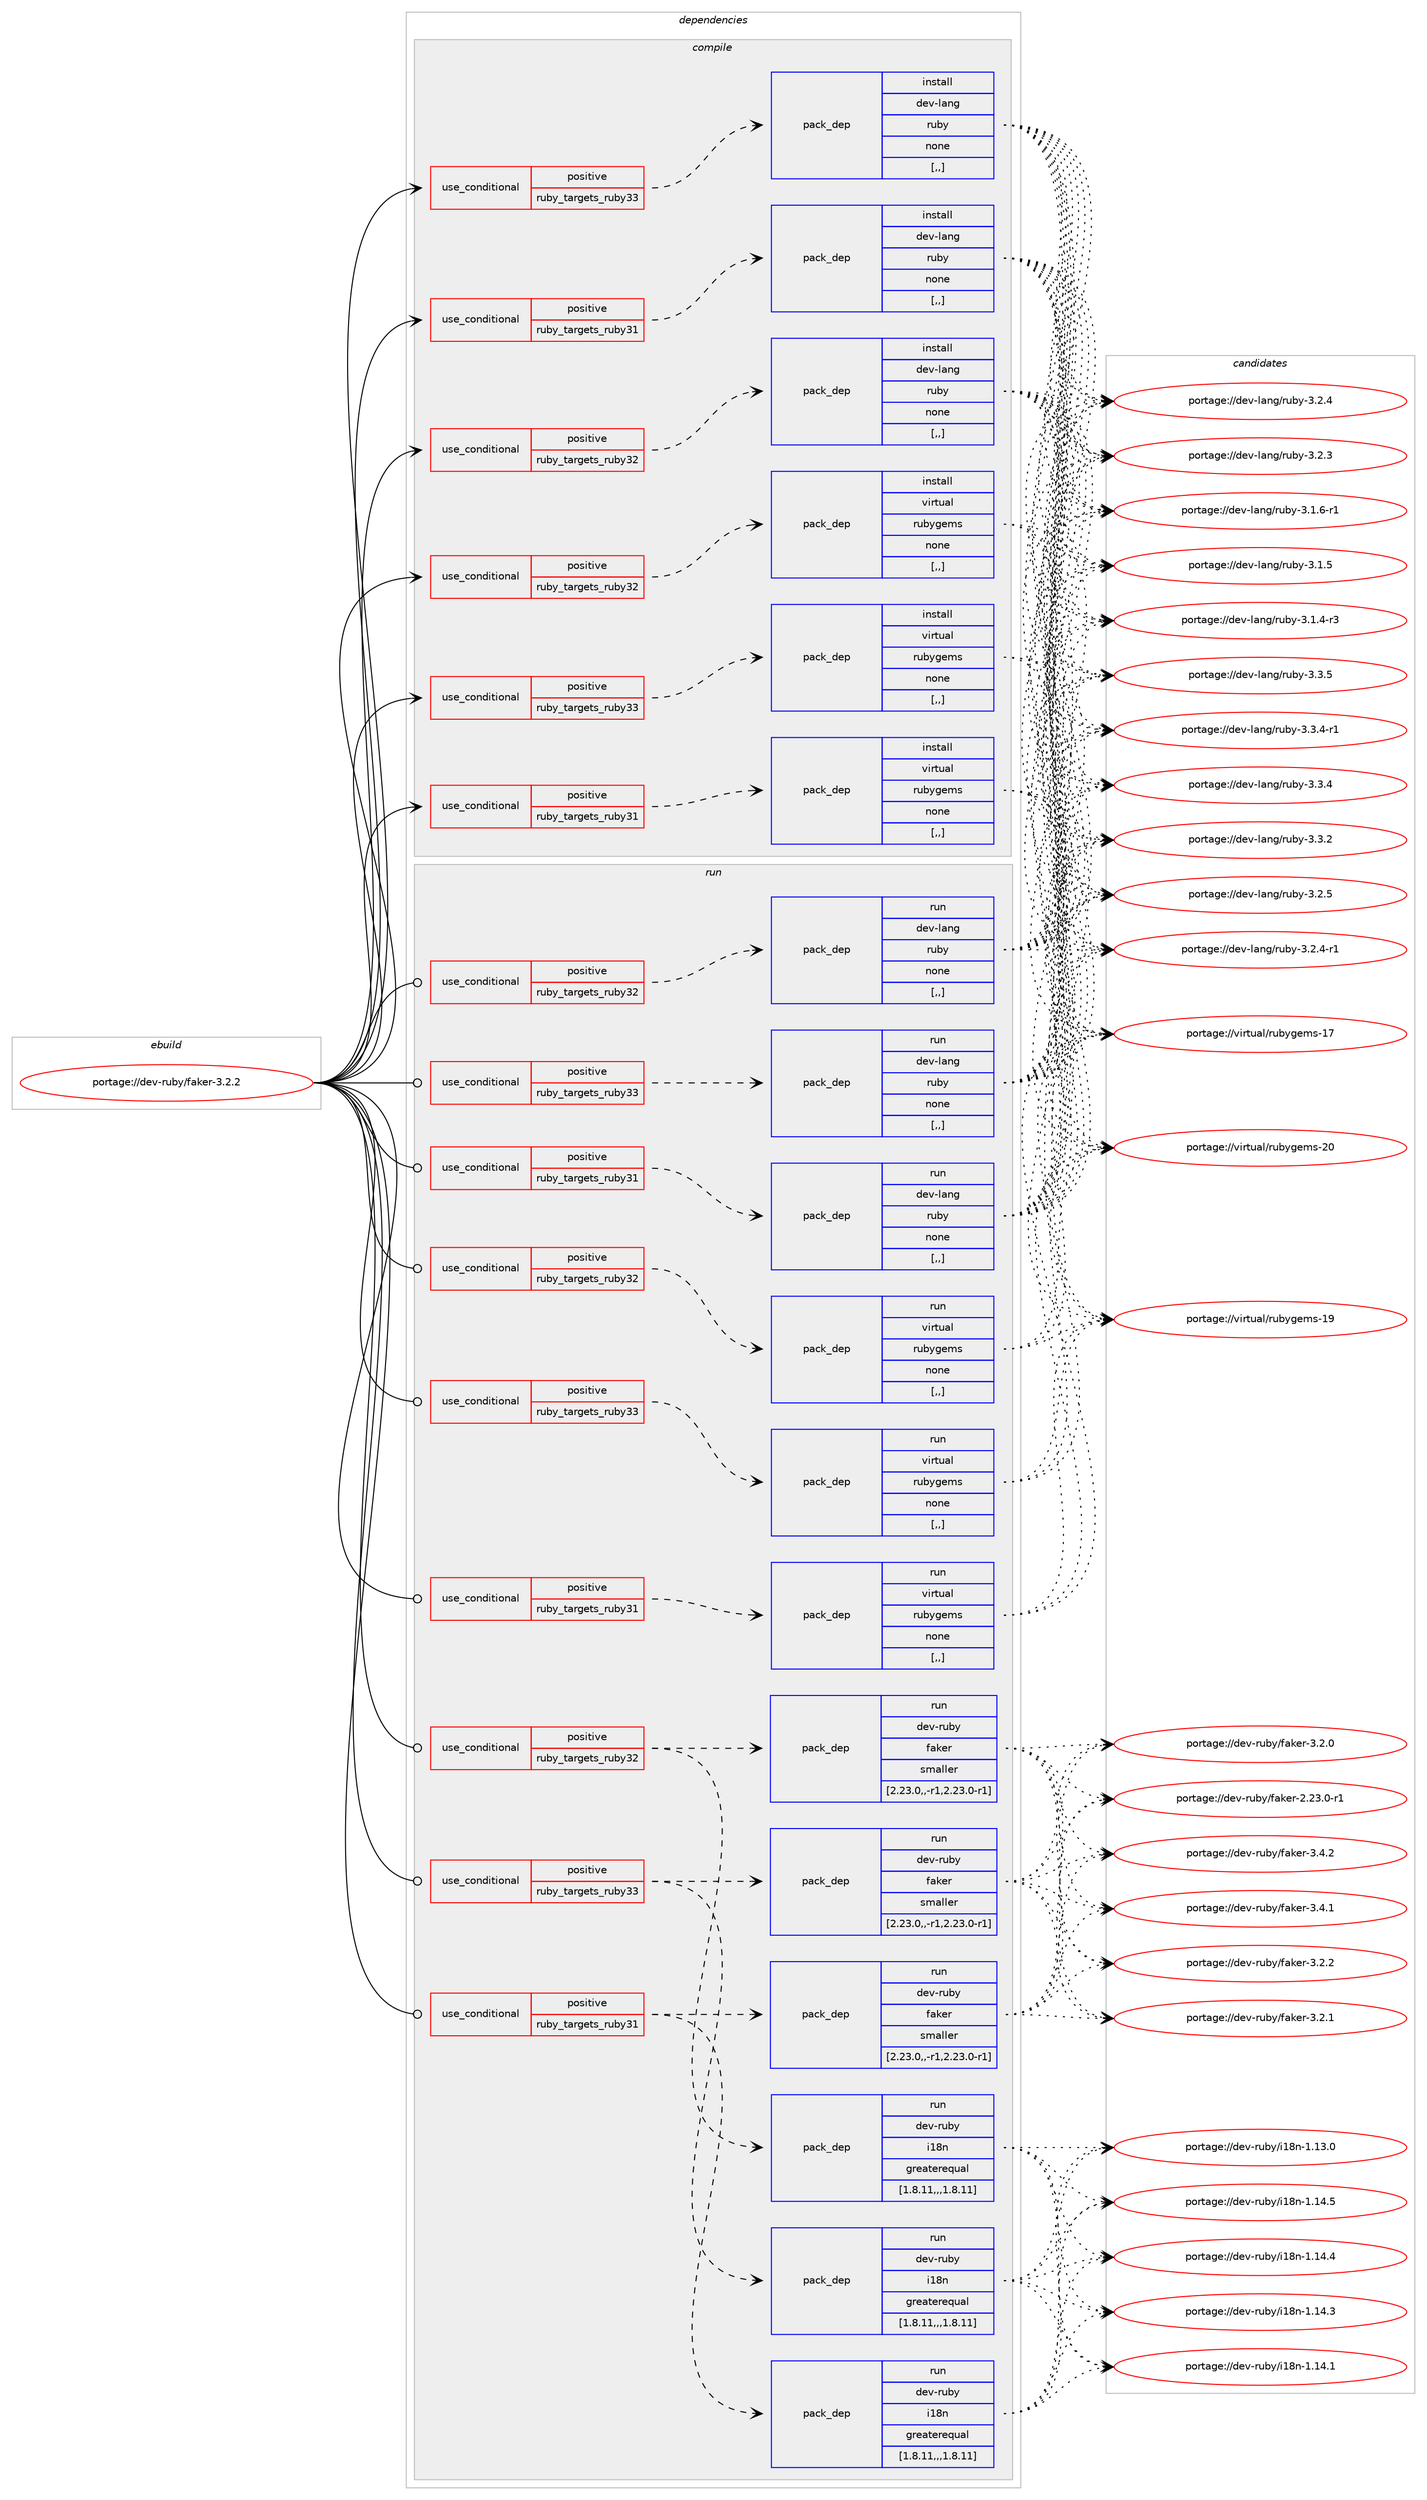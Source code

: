 digraph prolog {

# *************
# Graph options
# *************

newrank=true;
concentrate=true;
compound=true;
graph [rankdir=LR,fontname=Helvetica,fontsize=10,ranksep=1.5];#, ranksep=2.5, nodesep=0.2];
edge  [arrowhead=vee];
node  [fontname=Helvetica,fontsize=10];

# **********
# The ebuild
# **********

subgraph cluster_leftcol {
color=gray;
label=<<i>ebuild</i>>;
id [label="portage://dev-ruby/faker-3.2.2", color=red, width=4, href="../dev-ruby/faker-3.2.2.svg"];
}

# ****************
# The dependencies
# ****************

subgraph cluster_midcol {
color=gray;
label=<<i>dependencies</i>>;
subgraph cluster_compile {
fillcolor="#eeeeee";
style=filled;
label=<<i>compile</i>>;
subgraph cond178304 {
dependency678913 [label=<<TABLE BORDER="0" CELLBORDER="1" CELLSPACING="0" CELLPADDING="4"><TR><TD ROWSPAN="3" CELLPADDING="10">use_conditional</TD></TR><TR><TD>positive</TD></TR><TR><TD>ruby_targets_ruby31</TD></TR></TABLE>>, shape=none, color=red];
subgraph pack495701 {
dependency678914 [label=<<TABLE BORDER="0" CELLBORDER="1" CELLSPACING="0" CELLPADDING="4" WIDTH="220"><TR><TD ROWSPAN="6" CELLPADDING="30">pack_dep</TD></TR><TR><TD WIDTH="110">install</TD></TR><TR><TD>dev-lang</TD></TR><TR><TD>ruby</TD></TR><TR><TD>none</TD></TR><TR><TD>[,,]</TD></TR></TABLE>>, shape=none, color=blue];
}
dependency678913:e -> dependency678914:w [weight=20,style="dashed",arrowhead="vee"];
}
id:e -> dependency678913:w [weight=20,style="solid",arrowhead="vee"];
subgraph cond178305 {
dependency678915 [label=<<TABLE BORDER="0" CELLBORDER="1" CELLSPACING="0" CELLPADDING="4"><TR><TD ROWSPAN="3" CELLPADDING="10">use_conditional</TD></TR><TR><TD>positive</TD></TR><TR><TD>ruby_targets_ruby31</TD></TR></TABLE>>, shape=none, color=red];
subgraph pack495702 {
dependency678916 [label=<<TABLE BORDER="0" CELLBORDER="1" CELLSPACING="0" CELLPADDING="4" WIDTH="220"><TR><TD ROWSPAN="6" CELLPADDING="30">pack_dep</TD></TR><TR><TD WIDTH="110">install</TD></TR><TR><TD>virtual</TD></TR><TR><TD>rubygems</TD></TR><TR><TD>none</TD></TR><TR><TD>[,,]</TD></TR></TABLE>>, shape=none, color=blue];
}
dependency678915:e -> dependency678916:w [weight=20,style="dashed",arrowhead="vee"];
}
id:e -> dependency678915:w [weight=20,style="solid",arrowhead="vee"];
subgraph cond178306 {
dependency678917 [label=<<TABLE BORDER="0" CELLBORDER="1" CELLSPACING="0" CELLPADDING="4"><TR><TD ROWSPAN="3" CELLPADDING="10">use_conditional</TD></TR><TR><TD>positive</TD></TR><TR><TD>ruby_targets_ruby32</TD></TR></TABLE>>, shape=none, color=red];
subgraph pack495703 {
dependency678918 [label=<<TABLE BORDER="0" CELLBORDER="1" CELLSPACING="0" CELLPADDING="4" WIDTH="220"><TR><TD ROWSPAN="6" CELLPADDING="30">pack_dep</TD></TR><TR><TD WIDTH="110">install</TD></TR><TR><TD>dev-lang</TD></TR><TR><TD>ruby</TD></TR><TR><TD>none</TD></TR><TR><TD>[,,]</TD></TR></TABLE>>, shape=none, color=blue];
}
dependency678917:e -> dependency678918:w [weight=20,style="dashed",arrowhead="vee"];
}
id:e -> dependency678917:w [weight=20,style="solid",arrowhead="vee"];
subgraph cond178307 {
dependency678919 [label=<<TABLE BORDER="0" CELLBORDER="1" CELLSPACING="0" CELLPADDING="4"><TR><TD ROWSPAN="3" CELLPADDING="10">use_conditional</TD></TR><TR><TD>positive</TD></TR><TR><TD>ruby_targets_ruby32</TD></TR></TABLE>>, shape=none, color=red];
subgraph pack495704 {
dependency678920 [label=<<TABLE BORDER="0" CELLBORDER="1" CELLSPACING="0" CELLPADDING="4" WIDTH="220"><TR><TD ROWSPAN="6" CELLPADDING="30">pack_dep</TD></TR><TR><TD WIDTH="110">install</TD></TR><TR><TD>virtual</TD></TR><TR><TD>rubygems</TD></TR><TR><TD>none</TD></TR><TR><TD>[,,]</TD></TR></TABLE>>, shape=none, color=blue];
}
dependency678919:e -> dependency678920:w [weight=20,style="dashed",arrowhead="vee"];
}
id:e -> dependency678919:w [weight=20,style="solid",arrowhead="vee"];
subgraph cond178308 {
dependency678921 [label=<<TABLE BORDER="0" CELLBORDER="1" CELLSPACING="0" CELLPADDING="4"><TR><TD ROWSPAN="3" CELLPADDING="10">use_conditional</TD></TR><TR><TD>positive</TD></TR><TR><TD>ruby_targets_ruby33</TD></TR></TABLE>>, shape=none, color=red];
subgraph pack495705 {
dependency678922 [label=<<TABLE BORDER="0" CELLBORDER="1" CELLSPACING="0" CELLPADDING="4" WIDTH="220"><TR><TD ROWSPAN="6" CELLPADDING="30">pack_dep</TD></TR><TR><TD WIDTH="110">install</TD></TR><TR><TD>dev-lang</TD></TR><TR><TD>ruby</TD></TR><TR><TD>none</TD></TR><TR><TD>[,,]</TD></TR></TABLE>>, shape=none, color=blue];
}
dependency678921:e -> dependency678922:w [weight=20,style="dashed",arrowhead="vee"];
}
id:e -> dependency678921:w [weight=20,style="solid",arrowhead="vee"];
subgraph cond178309 {
dependency678923 [label=<<TABLE BORDER="0" CELLBORDER="1" CELLSPACING="0" CELLPADDING="4"><TR><TD ROWSPAN="3" CELLPADDING="10">use_conditional</TD></TR><TR><TD>positive</TD></TR><TR><TD>ruby_targets_ruby33</TD></TR></TABLE>>, shape=none, color=red];
subgraph pack495706 {
dependency678924 [label=<<TABLE BORDER="0" CELLBORDER="1" CELLSPACING="0" CELLPADDING="4" WIDTH="220"><TR><TD ROWSPAN="6" CELLPADDING="30">pack_dep</TD></TR><TR><TD WIDTH="110">install</TD></TR><TR><TD>virtual</TD></TR><TR><TD>rubygems</TD></TR><TR><TD>none</TD></TR><TR><TD>[,,]</TD></TR></TABLE>>, shape=none, color=blue];
}
dependency678923:e -> dependency678924:w [weight=20,style="dashed",arrowhead="vee"];
}
id:e -> dependency678923:w [weight=20,style="solid",arrowhead="vee"];
}
subgraph cluster_compileandrun {
fillcolor="#eeeeee";
style=filled;
label=<<i>compile and run</i>>;
}
subgraph cluster_run {
fillcolor="#eeeeee";
style=filled;
label=<<i>run</i>>;
subgraph cond178310 {
dependency678925 [label=<<TABLE BORDER="0" CELLBORDER="1" CELLSPACING="0" CELLPADDING="4"><TR><TD ROWSPAN="3" CELLPADDING="10">use_conditional</TD></TR><TR><TD>positive</TD></TR><TR><TD>ruby_targets_ruby31</TD></TR></TABLE>>, shape=none, color=red];
subgraph pack495707 {
dependency678926 [label=<<TABLE BORDER="0" CELLBORDER="1" CELLSPACING="0" CELLPADDING="4" WIDTH="220"><TR><TD ROWSPAN="6" CELLPADDING="30">pack_dep</TD></TR><TR><TD WIDTH="110">run</TD></TR><TR><TD>dev-lang</TD></TR><TR><TD>ruby</TD></TR><TR><TD>none</TD></TR><TR><TD>[,,]</TD></TR></TABLE>>, shape=none, color=blue];
}
dependency678925:e -> dependency678926:w [weight=20,style="dashed",arrowhead="vee"];
}
id:e -> dependency678925:w [weight=20,style="solid",arrowhead="odot"];
subgraph cond178311 {
dependency678927 [label=<<TABLE BORDER="0" CELLBORDER="1" CELLSPACING="0" CELLPADDING="4"><TR><TD ROWSPAN="3" CELLPADDING="10">use_conditional</TD></TR><TR><TD>positive</TD></TR><TR><TD>ruby_targets_ruby31</TD></TR></TABLE>>, shape=none, color=red];
subgraph pack495708 {
dependency678928 [label=<<TABLE BORDER="0" CELLBORDER="1" CELLSPACING="0" CELLPADDING="4" WIDTH="220"><TR><TD ROWSPAN="6" CELLPADDING="30">pack_dep</TD></TR><TR><TD WIDTH="110">run</TD></TR><TR><TD>dev-ruby</TD></TR><TR><TD>i18n</TD></TR><TR><TD>greaterequal</TD></TR><TR><TD>[1.8.11,,,1.8.11]</TD></TR></TABLE>>, shape=none, color=blue];
}
dependency678927:e -> dependency678928:w [weight=20,style="dashed",arrowhead="vee"];
subgraph pack495709 {
dependency678929 [label=<<TABLE BORDER="0" CELLBORDER="1" CELLSPACING="0" CELLPADDING="4" WIDTH="220"><TR><TD ROWSPAN="6" CELLPADDING="30">pack_dep</TD></TR><TR><TD WIDTH="110">run</TD></TR><TR><TD>dev-ruby</TD></TR><TR><TD>faker</TD></TR><TR><TD>smaller</TD></TR><TR><TD>[2.23.0,,-r1,2.23.0-r1]</TD></TR></TABLE>>, shape=none, color=blue];
}
dependency678927:e -> dependency678929:w [weight=20,style="dashed",arrowhead="vee"];
}
id:e -> dependency678927:w [weight=20,style="solid",arrowhead="odot"];
subgraph cond178312 {
dependency678930 [label=<<TABLE BORDER="0" CELLBORDER="1" CELLSPACING="0" CELLPADDING="4"><TR><TD ROWSPAN="3" CELLPADDING="10">use_conditional</TD></TR><TR><TD>positive</TD></TR><TR><TD>ruby_targets_ruby31</TD></TR></TABLE>>, shape=none, color=red];
subgraph pack495710 {
dependency678931 [label=<<TABLE BORDER="0" CELLBORDER="1" CELLSPACING="0" CELLPADDING="4" WIDTH="220"><TR><TD ROWSPAN="6" CELLPADDING="30">pack_dep</TD></TR><TR><TD WIDTH="110">run</TD></TR><TR><TD>virtual</TD></TR><TR><TD>rubygems</TD></TR><TR><TD>none</TD></TR><TR><TD>[,,]</TD></TR></TABLE>>, shape=none, color=blue];
}
dependency678930:e -> dependency678931:w [weight=20,style="dashed",arrowhead="vee"];
}
id:e -> dependency678930:w [weight=20,style="solid",arrowhead="odot"];
subgraph cond178313 {
dependency678932 [label=<<TABLE BORDER="0" CELLBORDER="1" CELLSPACING="0" CELLPADDING="4"><TR><TD ROWSPAN="3" CELLPADDING="10">use_conditional</TD></TR><TR><TD>positive</TD></TR><TR><TD>ruby_targets_ruby32</TD></TR></TABLE>>, shape=none, color=red];
subgraph pack495711 {
dependency678933 [label=<<TABLE BORDER="0" CELLBORDER="1" CELLSPACING="0" CELLPADDING="4" WIDTH="220"><TR><TD ROWSPAN="6" CELLPADDING="30">pack_dep</TD></TR><TR><TD WIDTH="110">run</TD></TR><TR><TD>dev-lang</TD></TR><TR><TD>ruby</TD></TR><TR><TD>none</TD></TR><TR><TD>[,,]</TD></TR></TABLE>>, shape=none, color=blue];
}
dependency678932:e -> dependency678933:w [weight=20,style="dashed",arrowhead="vee"];
}
id:e -> dependency678932:w [weight=20,style="solid",arrowhead="odot"];
subgraph cond178314 {
dependency678934 [label=<<TABLE BORDER="0" CELLBORDER="1" CELLSPACING="0" CELLPADDING="4"><TR><TD ROWSPAN="3" CELLPADDING="10">use_conditional</TD></TR><TR><TD>positive</TD></TR><TR><TD>ruby_targets_ruby32</TD></TR></TABLE>>, shape=none, color=red];
subgraph pack495712 {
dependency678935 [label=<<TABLE BORDER="0" CELLBORDER="1" CELLSPACING="0" CELLPADDING="4" WIDTH="220"><TR><TD ROWSPAN="6" CELLPADDING="30">pack_dep</TD></TR><TR><TD WIDTH="110">run</TD></TR><TR><TD>dev-ruby</TD></TR><TR><TD>i18n</TD></TR><TR><TD>greaterequal</TD></TR><TR><TD>[1.8.11,,,1.8.11]</TD></TR></TABLE>>, shape=none, color=blue];
}
dependency678934:e -> dependency678935:w [weight=20,style="dashed",arrowhead="vee"];
subgraph pack495713 {
dependency678936 [label=<<TABLE BORDER="0" CELLBORDER="1" CELLSPACING="0" CELLPADDING="4" WIDTH="220"><TR><TD ROWSPAN="6" CELLPADDING="30">pack_dep</TD></TR><TR><TD WIDTH="110">run</TD></TR><TR><TD>dev-ruby</TD></TR><TR><TD>faker</TD></TR><TR><TD>smaller</TD></TR><TR><TD>[2.23.0,,-r1,2.23.0-r1]</TD></TR></TABLE>>, shape=none, color=blue];
}
dependency678934:e -> dependency678936:w [weight=20,style="dashed",arrowhead="vee"];
}
id:e -> dependency678934:w [weight=20,style="solid",arrowhead="odot"];
subgraph cond178315 {
dependency678937 [label=<<TABLE BORDER="0" CELLBORDER="1" CELLSPACING="0" CELLPADDING="4"><TR><TD ROWSPAN="3" CELLPADDING="10">use_conditional</TD></TR><TR><TD>positive</TD></TR><TR><TD>ruby_targets_ruby32</TD></TR></TABLE>>, shape=none, color=red];
subgraph pack495714 {
dependency678938 [label=<<TABLE BORDER="0" CELLBORDER="1" CELLSPACING="0" CELLPADDING="4" WIDTH="220"><TR><TD ROWSPAN="6" CELLPADDING="30">pack_dep</TD></TR><TR><TD WIDTH="110">run</TD></TR><TR><TD>virtual</TD></TR><TR><TD>rubygems</TD></TR><TR><TD>none</TD></TR><TR><TD>[,,]</TD></TR></TABLE>>, shape=none, color=blue];
}
dependency678937:e -> dependency678938:w [weight=20,style="dashed",arrowhead="vee"];
}
id:e -> dependency678937:w [weight=20,style="solid",arrowhead="odot"];
subgraph cond178316 {
dependency678939 [label=<<TABLE BORDER="0" CELLBORDER="1" CELLSPACING="0" CELLPADDING="4"><TR><TD ROWSPAN="3" CELLPADDING="10">use_conditional</TD></TR><TR><TD>positive</TD></TR><TR><TD>ruby_targets_ruby33</TD></TR></TABLE>>, shape=none, color=red];
subgraph pack495715 {
dependency678940 [label=<<TABLE BORDER="0" CELLBORDER="1" CELLSPACING="0" CELLPADDING="4" WIDTH="220"><TR><TD ROWSPAN="6" CELLPADDING="30">pack_dep</TD></TR><TR><TD WIDTH="110">run</TD></TR><TR><TD>dev-lang</TD></TR><TR><TD>ruby</TD></TR><TR><TD>none</TD></TR><TR><TD>[,,]</TD></TR></TABLE>>, shape=none, color=blue];
}
dependency678939:e -> dependency678940:w [weight=20,style="dashed",arrowhead="vee"];
}
id:e -> dependency678939:w [weight=20,style="solid",arrowhead="odot"];
subgraph cond178317 {
dependency678941 [label=<<TABLE BORDER="0" CELLBORDER="1" CELLSPACING="0" CELLPADDING="4"><TR><TD ROWSPAN="3" CELLPADDING="10">use_conditional</TD></TR><TR><TD>positive</TD></TR><TR><TD>ruby_targets_ruby33</TD></TR></TABLE>>, shape=none, color=red];
subgraph pack495716 {
dependency678942 [label=<<TABLE BORDER="0" CELLBORDER="1" CELLSPACING="0" CELLPADDING="4" WIDTH="220"><TR><TD ROWSPAN="6" CELLPADDING="30">pack_dep</TD></TR><TR><TD WIDTH="110">run</TD></TR><TR><TD>dev-ruby</TD></TR><TR><TD>i18n</TD></TR><TR><TD>greaterequal</TD></TR><TR><TD>[1.8.11,,,1.8.11]</TD></TR></TABLE>>, shape=none, color=blue];
}
dependency678941:e -> dependency678942:w [weight=20,style="dashed",arrowhead="vee"];
subgraph pack495717 {
dependency678943 [label=<<TABLE BORDER="0" CELLBORDER="1" CELLSPACING="0" CELLPADDING="4" WIDTH="220"><TR><TD ROWSPAN="6" CELLPADDING="30">pack_dep</TD></TR><TR><TD WIDTH="110">run</TD></TR><TR><TD>dev-ruby</TD></TR><TR><TD>faker</TD></TR><TR><TD>smaller</TD></TR><TR><TD>[2.23.0,,-r1,2.23.0-r1]</TD></TR></TABLE>>, shape=none, color=blue];
}
dependency678941:e -> dependency678943:w [weight=20,style="dashed",arrowhead="vee"];
}
id:e -> dependency678941:w [weight=20,style="solid",arrowhead="odot"];
subgraph cond178318 {
dependency678944 [label=<<TABLE BORDER="0" CELLBORDER="1" CELLSPACING="0" CELLPADDING="4"><TR><TD ROWSPAN="3" CELLPADDING="10">use_conditional</TD></TR><TR><TD>positive</TD></TR><TR><TD>ruby_targets_ruby33</TD></TR></TABLE>>, shape=none, color=red];
subgraph pack495718 {
dependency678945 [label=<<TABLE BORDER="0" CELLBORDER="1" CELLSPACING="0" CELLPADDING="4" WIDTH="220"><TR><TD ROWSPAN="6" CELLPADDING="30">pack_dep</TD></TR><TR><TD WIDTH="110">run</TD></TR><TR><TD>virtual</TD></TR><TR><TD>rubygems</TD></TR><TR><TD>none</TD></TR><TR><TD>[,,]</TD></TR></TABLE>>, shape=none, color=blue];
}
dependency678944:e -> dependency678945:w [weight=20,style="dashed",arrowhead="vee"];
}
id:e -> dependency678944:w [weight=20,style="solid",arrowhead="odot"];
}
}

# **************
# The candidates
# **************

subgraph cluster_choices {
rank=same;
color=gray;
label=<<i>candidates</i>>;

subgraph choice495701 {
color=black;
nodesep=1;
choice10010111845108971101034711411798121455146514653 [label="portage://dev-lang/ruby-3.3.5", color=red, width=4,href="../dev-lang/ruby-3.3.5.svg"];
choice100101118451089711010347114117981214551465146524511449 [label="portage://dev-lang/ruby-3.3.4-r1", color=red, width=4,href="../dev-lang/ruby-3.3.4-r1.svg"];
choice10010111845108971101034711411798121455146514652 [label="portage://dev-lang/ruby-3.3.4", color=red, width=4,href="../dev-lang/ruby-3.3.4.svg"];
choice10010111845108971101034711411798121455146514650 [label="portage://dev-lang/ruby-3.3.2", color=red, width=4,href="../dev-lang/ruby-3.3.2.svg"];
choice10010111845108971101034711411798121455146504653 [label="portage://dev-lang/ruby-3.2.5", color=red, width=4,href="../dev-lang/ruby-3.2.5.svg"];
choice100101118451089711010347114117981214551465046524511449 [label="portage://dev-lang/ruby-3.2.4-r1", color=red, width=4,href="../dev-lang/ruby-3.2.4-r1.svg"];
choice10010111845108971101034711411798121455146504652 [label="portage://dev-lang/ruby-3.2.4", color=red, width=4,href="../dev-lang/ruby-3.2.4.svg"];
choice10010111845108971101034711411798121455146504651 [label="portage://dev-lang/ruby-3.2.3", color=red, width=4,href="../dev-lang/ruby-3.2.3.svg"];
choice100101118451089711010347114117981214551464946544511449 [label="portage://dev-lang/ruby-3.1.6-r1", color=red, width=4,href="../dev-lang/ruby-3.1.6-r1.svg"];
choice10010111845108971101034711411798121455146494653 [label="portage://dev-lang/ruby-3.1.5", color=red, width=4,href="../dev-lang/ruby-3.1.5.svg"];
choice100101118451089711010347114117981214551464946524511451 [label="portage://dev-lang/ruby-3.1.4-r3", color=red, width=4,href="../dev-lang/ruby-3.1.4-r3.svg"];
dependency678914:e -> choice10010111845108971101034711411798121455146514653:w [style=dotted,weight="100"];
dependency678914:e -> choice100101118451089711010347114117981214551465146524511449:w [style=dotted,weight="100"];
dependency678914:e -> choice10010111845108971101034711411798121455146514652:w [style=dotted,weight="100"];
dependency678914:e -> choice10010111845108971101034711411798121455146514650:w [style=dotted,weight="100"];
dependency678914:e -> choice10010111845108971101034711411798121455146504653:w [style=dotted,weight="100"];
dependency678914:e -> choice100101118451089711010347114117981214551465046524511449:w [style=dotted,weight="100"];
dependency678914:e -> choice10010111845108971101034711411798121455146504652:w [style=dotted,weight="100"];
dependency678914:e -> choice10010111845108971101034711411798121455146504651:w [style=dotted,weight="100"];
dependency678914:e -> choice100101118451089711010347114117981214551464946544511449:w [style=dotted,weight="100"];
dependency678914:e -> choice10010111845108971101034711411798121455146494653:w [style=dotted,weight="100"];
dependency678914:e -> choice100101118451089711010347114117981214551464946524511451:w [style=dotted,weight="100"];
}
subgraph choice495702 {
color=black;
nodesep=1;
choice118105114116117971084711411798121103101109115455048 [label="portage://virtual/rubygems-20", color=red, width=4,href="../virtual/rubygems-20.svg"];
choice118105114116117971084711411798121103101109115454957 [label="portage://virtual/rubygems-19", color=red, width=4,href="../virtual/rubygems-19.svg"];
choice118105114116117971084711411798121103101109115454955 [label="portage://virtual/rubygems-17", color=red, width=4,href="../virtual/rubygems-17.svg"];
dependency678916:e -> choice118105114116117971084711411798121103101109115455048:w [style=dotted,weight="100"];
dependency678916:e -> choice118105114116117971084711411798121103101109115454957:w [style=dotted,weight="100"];
dependency678916:e -> choice118105114116117971084711411798121103101109115454955:w [style=dotted,weight="100"];
}
subgraph choice495703 {
color=black;
nodesep=1;
choice10010111845108971101034711411798121455146514653 [label="portage://dev-lang/ruby-3.3.5", color=red, width=4,href="../dev-lang/ruby-3.3.5.svg"];
choice100101118451089711010347114117981214551465146524511449 [label="portage://dev-lang/ruby-3.3.4-r1", color=red, width=4,href="../dev-lang/ruby-3.3.4-r1.svg"];
choice10010111845108971101034711411798121455146514652 [label="portage://dev-lang/ruby-3.3.4", color=red, width=4,href="../dev-lang/ruby-3.3.4.svg"];
choice10010111845108971101034711411798121455146514650 [label="portage://dev-lang/ruby-3.3.2", color=red, width=4,href="../dev-lang/ruby-3.3.2.svg"];
choice10010111845108971101034711411798121455146504653 [label="portage://dev-lang/ruby-3.2.5", color=red, width=4,href="../dev-lang/ruby-3.2.5.svg"];
choice100101118451089711010347114117981214551465046524511449 [label="portage://dev-lang/ruby-3.2.4-r1", color=red, width=4,href="../dev-lang/ruby-3.2.4-r1.svg"];
choice10010111845108971101034711411798121455146504652 [label="portage://dev-lang/ruby-3.2.4", color=red, width=4,href="../dev-lang/ruby-3.2.4.svg"];
choice10010111845108971101034711411798121455146504651 [label="portage://dev-lang/ruby-3.2.3", color=red, width=4,href="../dev-lang/ruby-3.2.3.svg"];
choice100101118451089711010347114117981214551464946544511449 [label="portage://dev-lang/ruby-3.1.6-r1", color=red, width=4,href="../dev-lang/ruby-3.1.6-r1.svg"];
choice10010111845108971101034711411798121455146494653 [label="portage://dev-lang/ruby-3.1.5", color=red, width=4,href="../dev-lang/ruby-3.1.5.svg"];
choice100101118451089711010347114117981214551464946524511451 [label="portage://dev-lang/ruby-3.1.4-r3", color=red, width=4,href="../dev-lang/ruby-3.1.4-r3.svg"];
dependency678918:e -> choice10010111845108971101034711411798121455146514653:w [style=dotted,weight="100"];
dependency678918:e -> choice100101118451089711010347114117981214551465146524511449:w [style=dotted,weight="100"];
dependency678918:e -> choice10010111845108971101034711411798121455146514652:w [style=dotted,weight="100"];
dependency678918:e -> choice10010111845108971101034711411798121455146514650:w [style=dotted,weight="100"];
dependency678918:e -> choice10010111845108971101034711411798121455146504653:w [style=dotted,weight="100"];
dependency678918:e -> choice100101118451089711010347114117981214551465046524511449:w [style=dotted,weight="100"];
dependency678918:e -> choice10010111845108971101034711411798121455146504652:w [style=dotted,weight="100"];
dependency678918:e -> choice10010111845108971101034711411798121455146504651:w [style=dotted,weight="100"];
dependency678918:e -> choice100101118451089711010347114117981214551464946544511449:w [style=dotted,weight="100"];
dependency678918:e -> choice10010111845108971101034711411798121455146494653:w [style=dotted,weight="100"];
dependency678918:e -> choice100101118451089711010347114117981214551464946524511451:w [style=dotted,weight="100"];
}
subgraph choice495704 {
color=black;
nodesep=1;
choice118105114116117971084711411798121103101109115455048 [label="portage://virtual/rubygems-20", color=red, width=4,href="../virtual/rubygems-20.svg"];
choice118105114116117971084711411798121103101109115454957 [label="portage://virtual/rubygems-19", color=red, width=4,href="../virtual/rubygems-19.svg"];
choice118105114116117971084711411798121103101109115454955 [label="portage://virtual/rubygems-17", color=red, width=4,href="../virtual/rubygems-17.svg"];
dependency678920:e -> choice118105114116117971084711411798121103101109115455048:w [style=dotted,weight="100"];
dependency678920:e -> choice118105114116117971084711411798121103101109115454957:w [style=dotted,weight="100"];
dependency678920:e -> choice118105114116117971084711411798121103101109115454955:w [style=dotted,weight="100"];
}
subgraph choice495705 {
color=black;
nodesep=1;
choice10010111845108971101034711411798121455146514653 [label="portage://dev-lang/ruby-3.3.5", color=red, width=4,href="../dev-lang/ruby-3.3.5.svg"];
choice100101118451089711010347114117981214551465146524511449 [label="portage://dev-lang/ruby-3.3.4-r1", color=red, width=4,href="../dev-lang/ruby-3.3.4-r1.svg"];
choice10010111845108971101034711411798121455146514652 [label="portage://dev-lang/ruby-3.3.4", color=red, width=4,href="../dev-lang/ruby-3.3.4.svg"];
choice10010111845108971101034711411798121455146514650 [label="portage://dev-lang/ruby-3.3.2", color=red, width=4,href="../dev-lang/ruby-3.3.2.svg"];
choice10010111845108971101034711411798121455146504653 [label="portage://dev-lang/ruby-3.2.5", color=red, width=4,href="../dev-lang/ruby-3.2.5.svg"];
choice100101118451089711010347114117981214551465046524511449 [label="portage://dev-lang/ruby-3.2.4-r1", color=red, width=4,href="../dev-lang/ruby-3.2.4-r1.svg"];
choice10010111845108971101034711411798121455146504652 [label="portage://dev-lang/ruby-3.2.4", color=red, width=4,href="../dev-lang/ruby-3.2.4.svg"];
choice10010111845108971101034711411798121455146504651 [label="portage://dev-lang/ruby-3.2.3", color=red, width=4,href="../dev-lang/ruby-3.2.3.svg"];
choice100101118451089711010347114117981214551464946544511449 [label="portage://dev-lang/ruby-3.1.6-r1", color=red, width=4,href="../dev-lang/ruby-3.1.6-r1.svg"];
choice10010111845108971101034711411798121455146494653 [label="portage://dev-lang/ruby-3.1.5", color=red, width=4,href="../dev-lang/ruby-3.1.5.svg"];
choice100101118451089711010347114117981214551464946524511451 [label="portage://dev-lang/ruby-3.1.4-r3", color=red, width=4,href="../dev-lang/ruby-3.1.4-r3.svg"];
dependency678922:e -> choice10010111845108971101034711411798121455146514653:w [style=dotted,weight="100"];
dependency678922:e -> choice100101118451089711010347114117981214551465146524511449:w [style=dotted,weight="100"];
dependency678922:e -> choice10010111845108971101034711411798121455146514652:w [style=dotted,weight="100"];
dependency678922:e -> choice10010111845108971101034711411798121455146514650:w [style=dotted,weight="100"];
dependency678922:e -> choice10010111845108971101034711411798121455146504653:w [style=dotted,weight="100"];
dependency678922:e -> choice100101118451089711010347114117981214551465046524511449:w [style=dotted,weight="100"];
dependency678922:e -> choice10010111845108971101034711411798121455146504652:w [style=dotted,weight="100"];
dependency678922:e -> choice10010111845108971101034711411798121455146504651:w [style=dotted,weight="100"];
dependency678922:e -> choice100101118451089711010347114117981214551464946544511449:w [style=dotted,weight="100"];
dependency678922:e -> choice10010111845108971101034711411798121455146494653:w [style=dotted,weight="100"];
dependency678922:e -> choice100101118451089711010347114117981214551464946524511451:w [style=dotted,weight="100"];
}
subgraph choice495706 {
color=black;
nodesep=1;
choice118105114116117971084711411798121103101109115455048 [label="portage://virtual/rubygems-20", color=red, width=4,href="../virtual/rubygems-20.svg"];
choice118105114116117971084711411798121103101109115454957 [label="portage://virtual/rubygems-19", color=red, width=4,href="../virtual/rubygems-19.svg"];
choice118105114116117971084711411798121103101109115454955 [label="portage://virtual/rubygems-17", color=red, width=4,href="../virtual/rubygems-17.svg"];
dependency678924:e -> choice118105114116117971084711411798121103101109115455048:w [style=dotted,weight="100"];
dependency678924:e -> choice118105114116117971084711411798121103101109115454957:w [style=dotted,weight="100"];
dependency678924:e -> choice118105114116117971084711411798121103101109115454955:w [style=dotted,weight="100"];
}
subgraph choice495707 {
color=black;
nodesep=1;
choice10010111845108971101034711411798121455146514653 [label="portage://dev-lang/ruby-3.3.5", color=red, width=4,href="../dev-lang/ruby-3.3.5.svg"];
choice100101118451089711010347114117981214551465146524511449 [label="portage://dev-lang/ruby-3.3.4-r1", color=red, width=4,href="../dev-lang/ruby-3.3.4-r1.svg"];
choice10010111845108971101034711411798121455146514652 [label="portage://dev-lang/ruby-3.3.4", color=red, width=4,href="../dev-lang/ruby-3.3.4.svg"];
choice10010111845108971101034711411798121455146514650 [label="portage://dev-lang/ruby-3.3.2", color=red, width=4,href="../dev-lang/ruby-3.3.2.svg"];
choice10010111845108971101034711411798121455146504653 [label="portage://dev-lang/ruby-3.2.5", color=red, width=4,href="../dev-lang/ruby-3.2.5.svg"];
choice100101118451089711010347114117981214551465046524511449 [label="portage://dev-lang/ruby-3.2.4-r1", color=red, width=4,href="../dev-lang/ruby-3.2.4-r1.svg"];
choice10010111845108971101034711411798121455146504652 [label="portage://dev-lang/ruby-3.2.4", color=red, width=4,href="../dev-lang/ruby-3.2.4.svg"];
choice10010111845108971101034711411798121455146504651 [label="portage://dev-lang/ruby-3.2.3", color=red, width=4,href="../dev-lang/ruby-3.2.3.svg"];
choice100101118451089711010347114117981214551464946544511449 [label="portage://dev-lang/ruby-3.1.6-r1", color=red, width=4,href="../dev-lang/ruby-3.1.6-r1.svg"];
choice10010111845108971101034711411798121455146494653 [label="portage://dev-lang/ruby-3.1.5", color=red, width=4,href="../dev-lang/ruby-3.1.5.svg"];
choice100101118451089711010347114117981214551464946524511451 [label="portage://dev-lang/ruby-3.1.4-r3", color=red, width=4,href="../dev-lang/ruby-3.1.4-r3.svg"];
dependency678926:e -> choice10010111845108971101034711411798121455146514653:w [style=dotted,weight="100"];
dependency678926:e -> choice100101118451089711010347114117981214551465146524511449:w [style=dotted,weight="100"];
dependency678926:e -> choice10010111845108971101034711411798121455146514652:w [style=dotted,weight="100"];
dependency678926:e -> choice10010111845108971101034711411798121455146514650:w [style=dotted,weight="100"];
dependency678926:e -> choice10010111845108971101034711411798121455146504653:w [style=dotted,weight="100"];
dependency678926:e -> choice100101118451089711010347114117981214551465046524511449:w [style=dotted,weight="100"];
dependency678926:e -> choice10010111845108971101034711411798121455146504652:w [style=dotted,weight="100"];
dependency678926:e -> choice10010111845108971101034711411798121455146504651:w [style=dotted,weight="100"];
dependency678926:e -> choice100101118451089711010347114117981214551464946544511449:w [style=dotted,weight="100"];
dependency678926:e -> choice10010111845108971101034711411798121455146494653:w [style=dotted,weight="100"];
dependency678926:e -> choice100101118451089711010347114117981214551464946524511451:w [style=dotted,weight="100"];
}
subgraph choice495708 {
color=black;
nodesep=1;
choice100101118451141179812147105495611045494649524653 [label="portage://dev-ruby/i18n-1.14.5", color=red, width=4,href="../dev-ruby/i18n-1.14.5.svg"];
choice100101118451141179812147105495611045494649524652 [label="portage://dev-ruby/i18n-1.14.4", color=red, width=4,href="../dev-ruby/i18n-1.14.4.svg"];
choice100101118451141179812147105495611045494649524651 [label="portage://dev-ruby/i18n-1.14.3", color=red, width=4,href="../dev-ruby/i18n-1.14.3.svg"];
choice100101118451141179812147105495611045494649524649 [label="portage://dev-ruby/i18n-1.14.1", color=red, width=4,href="../dev-ruby/i18n-1.14.1.svg"];
choice100101118451141179812147105495611045494649514648 [label="portage://dev-ruby/i18n-1.13.0", color=red, width=4,href="../dev-ruby/i18n-1.13.0.svg"];
dependency678928:e -> choice100101118451141179812147105495611045494649524653:w [style=dotted,weight="100"];
dependency678928:e -> choice100101118451141179812147105495611045494649524652:w [style=dotted,weight="100"];
dependency678928:e -> choice100101118451141179812147105495611045494649524651:w [style=dotted,weight="100"];
dependency678928:e -> choice100101118451141179812147105495611045494649524649:w [style=dotted,weight="100"];
dependency678928:e -> choice100101118451141179812147105495611045494649514648:w [style=dotted,weight="100"];
}
subgraph choice495709 {
color=black;
nodesep=1;
choice10010111845114117981214710297107101114455146524650 [label="portage://dev-ruby/faker-3.4.2", color=red, width=4,href="../dev-ruby/faker-3.4.2.svg"];
choice10010111845114117981214710297107101114455146524649 [label="portage://dev-ruby/faker-3.4.1", color=red, width=4,href="../dev-ruby/faker-3.4.1.svg"];
choice10010111845114117981214710297107101114455146504650 [label="portage://dev-ruby/faker-3.2.2", color=red, width=4,href="../dev-ruby/faker-3.2.2.svg"];
choice10010111845114117981214710297107101114455146504649 [label="portage://dev-ruby/faker-3.2.1", color=red, width=4,href="../dev-ruby/faker-3.2.1.svg"];
choice10010111845114117981214710297107101114455146504648 [label="portage://dev-ruby/faker-3.2.0", color=red, width=4,href="../dev-ruby/faker-3.2.0.svg"];
choice10010111845114117981214710297107101114455046505146484511449 [label="portage://dev-ruby/faker-2.23.0-r1", color=red, width=4,href="../dev-ruby/faker-2.23.0-r1.svg"];
dependency678929:e -> choice10010111845114117981214710297107101114455146524650:w [style=dotted,weight="100"];
dependency678929:e -> choice10010111845114117981214710297107101114455146524649:w [style=dotted,weight="100"];
dependency678929:e -> choice10010111845114117981214710297107101114455146504650:w [style=dotted,weight="100"];
dependency678929:e -> choice10010111845114117981214710297107101114455146504649:w [style=dotted,weight="100"];
dependency678929:e -> choice10010111845114117981214710297107101114455146504648:w [style=dotted,weight="100"];
dependency678929:e -> choice10010111845114117981214710297107101114455046505146484511449:w [style=dotted,weight="100"];
}
subgraph choice495710 {
color=black;
nodesep=1;
choice118105114116117971084711411798121103101109115455048 [label="portage://virtual/rubygems-20", color=red, width=4,href="../virtual/rubygems-20.svg"];
choice118105114116117971084711411798121103101109115454957 [label="portage://virtual/rubygems-19", color=red, width=4,href="../virtual/rubygems-19.svg"];
choice118105114116117971084711411798121103101109115454955 [label="portage://virtual/rubygems-17", color=red, width=4,href="../virtual/rubygems-17.svg"];
dependency678931:e -> choice118105114116117971084711411798121103101109115455048:w [style=dotted,weight="100"];
dependency678931:e -> choice118105114116117971084711411798121103101109115454957:w [style=dotted,weight="100"];
dependency678931:e -> choice118105114116117971084711411798121103101109115454955:w [style=dotted,weight="100"];
}
subgraph choice495711 {
color=black;
nodesep=1;
choice10010111845108971101034711411798121455146514653 [label="portage://dev-lang/ruby-3.3.5", color=red, width=4,href="../dev-lang/ruby-3.3.5.svg"];
choice100101118451089711010347114117981214551465146524511449 [label="portage://dev-lang/ruby-3.3.4-r1", color=red, width=4,href="../dev-lang/ruby-3.3.4-r1.svg"];
choice10010111845108971101034711411798121455146514652 [label="portage://dev-lang/ruby-3.3.4", color=red, width=4,href="../dev-lang/ruby-3.3.4.svg"];
choice10010111845108971101034711411798121455146514650 [label="portage://dev-lang/ruby-3.3.2", color=red, width=4,href="../dev-lang/ruby-3.3.2.svg"];
choice10010111845108971101034711411798121455146504653 [label="portage://dev-lang/ruby-3.2.5", color=red, width=4,href="../dev-lang/ruby-3.2.5.svg"];
choice100101118451089711010347114117981214551465046524511449 [label="portage://dev-lang/ruby-3.2.4-r1", color=red, width=4,href="../dev-lang/ruby-3.2.4-r1.svg"];
choice10010111845108971101034711411798121455146504652 [label="portage://dev-lang/ruby-3.2.4", color=red, width=4,href="../dev-lang/ruby-3.2.4.svg"];
choice10010111845108971101034711411798121455146504651 [label="portage://dev-lang/ruby-3.2.3", color=red, width=4,href="../dev-lang/ruby-3.2.3.svg"];
choice100101118451089711010347114117981214551464946544511449 [label="portage://dev-lang/ruby-3.1.6-r1", color=red, width=4,href="../dev-lang/ruby-3.1.6-r1.svg"];
choice10010111845108971101034711411798121455146494653 [label="portage://dev-lang/ruby-3.1.5", color=red, width=4,href="../dev-lang/ruby-3.1.5.svg"];
choice100101118451089711010347114117981214551464946524511451 [label="portage://dev-lang/ruby-3.1.4-r3", color=red, width=4,href="../dev-lang/ruby-3.1.4-r3.svg"];
dependency678933:e -> choice10010111845108971101034711411798121455146514653:w [style=dotted,weight="100"];
dependency678933:e -> choice100101118451089711010347114117981214551465146524511449:w [style=dotted,weight="100"];
dependency678933:e -> choice10010111845108971101034711411798121455146514652:w [style=dotted,weight="100"];
dependency678933:e -> choice10010111845108971101034711411798121455146514650:w [style=dotted,weight="100"];
dependency678933:e -> choice10010111845108971101034711411798121455146504653:w [style=dotted,weight="100"];
dependency678933:e -> choice100101118451089711010347114117981214551465046524511449:w [style=dotted,weight="100"];
dependency678933:e -> choice10010111845108971101034711411798121455146504652:w [style=dotted,weight="100"];
dependency678933:e -> choice10010111845108971101034711411798121455146504651:w [style=dotted,weight="100"];
dependency678933:e -> choice100101118451089711010347114117981214551464946544511449:w [style=dotted,weight="100"];
dependency678933:e -> choice10010111845108971101034711411798121455146494653:w [style=dotted,weight="100"];
dependency678933:e -> choice100101118451089711010347114117981214551464946524511451:w [style=dotted,weight="100"];
}
subgraph choice495712 {
color=black;
nodesep=1;
choice100101118451141179812147105495611045494649524653 [label="portage://dev-ruby/i18n-1.14.5", color=red, width=4,href="../dev-ruby/i18n-1.14.5.svg"];
choice100101118451141179812147105495611045494649524652 [label="portage://dev-ruby/i18n-1.14.4", color=red, width=4,href="../dev-ruby/i18n-1.14.4.svg"];
choice100101118451141179812147105495611045494649524651 [label="portage://dev-ruby/i18n-1.14.3", color=red, width=4,href="../dev-ruby/i18n-1.14.3.svg"];
choice100101118451141179812147105495611045494649524649 [label="portage://dev-ruby/i18n-1.14.1", color=red, width=4,href="../dev-ruby/i18n-1.14.1.svg"];
choice100101118451141179812147105495611045494649514648 [label="portage://dev-ruby/i18n-1.13.0", color=red, width=4,href="../dev-ruby/i18n-1.13.0.svg"];
dependency678935:e -> choice100101118451141179812147105495611045494649524653:w [style=dotted,weight="100"];
dependency678935:e -> choice100101118451141179812147105495611045494649524652:w [style=dotted,weight="100"];
dependency678935:e -> choice100101118451141179812147105495611045494649524651:w [style=dotted,weight="100"];
dependency678935:e -> choice100101118451141179812147105495611045494649524649:w [style=dotted,weight="100"];
dependency678935:e -> choice100101118451141179812147105495611045494649514648:w [style=dotted,weight="100"];
}
subgraph choice495713 {
color=black;
nodesep=1;
choice10010111845114117981214710297107101114455146524650 [label="portage://dev-ruby/faker-3.4.2", color=red, width=4,href="../dev-ruby/faker-3.4.2.svg"];
choice10010111845114117981214710297107101114455146524649 [label="portage://dev-ruby/faker-3.4.1", color=red, width=4,href="../dev-ruby/faker-3.4.1.svg"];
choice10010111845114117981214710297107101114455146504650 [label="portage://dev-ruby/faker-3.2.2", color=red, width=4,href="../dev-ruby/faker-3.2.2.svg"];
choice10010111845114117981214710297107101114455146504649 [label="portage://dev-ruby/faker-3.2.1", color=red, width=4,href="../dev-ruby/faker-3.2.1.svg"];
choice10010111845114117981214710297107101114455146504648 [label="portage://dev-ruby/faker-3.2.0", color=red, width=4,href="../dev-ruby/faker-3.2.0.svg"];
choice10010111845114117981214710297107101114455046505146484511449 [label="portage://dev-ruby/faker-2.23.0-r1", color=red, width=4,href="../dev-ruby/faker-2.23.0-r1.svg"];
dependency678936:e -> choice10010111845114117981214710297107101114455146524650:w [style=dotted,weight="100"];
dependency678936:e -> choice10010111845114117981214710297107101114455146524649:w [style=dotted,weight="100"];
dependency678936:e -> choice10010111845114117981214710297107101114455146504650:w [style=dotted,weight="100"];
dependency678936:e -> choice10010111845114117981214710297107101114455146504649:w [style=dotted,weight="100"];
dependency678936:e -> choice10010111845114117981214710297107101114455146504648:w [style=dotted,weight="100"];
dependency678936:e -> choice10010111845114117981214710297107101114455046505146484511449:w [style=dotted,weight="100"];
}
subgraph choice495714 {
color=black;
nodesep=1;
choice118105114116117971084711411798121103101109115455048 [label="portage://virtual/rubygems-20", color=red, width=4,href="../virtual/rubygems-20.svg"];
choice118105114116117971084711411798121103101109115454957 [label="portage://virtual/rubygems-19", color=red, width=4,href="../virtual/rubygems-19.svg"];
choice118105114116117971084711411798121103101109115454955 [label="portage://virtual/rubygems-17", color=red, width=4,href="../virtual/rubygems-17.svg"];
dependency678938:e -> choice118105114116117971084711411798121103101109115455048:w [style=dotted,weight="100"];
dependency678938:e -> choice118105114116117971084711411798121103101109115454957:w [style=dotted,weight="100"];
dependency678938:e -> choice118105114116117971084711411798121103101109115454955:w [style=dotted,weight="100"];
}
subgraph choice495715 {
color=black;
nodesep=1;
choice10010111845108971101034711411798121455146514653 [label="portage://dev-lang/ruby-3.3.5", color=red, width=4,href="../dev-lang/ruby-3.3.5.svg"];
choice100101118451089711010347114117981214551465146524511449 [label="portage://dev-lang/ruby-3.3.4-r1", color=red, width=4,href="../dev-lang/ruby-3.3.4-r1.svg"];
choice10010111845108971101034711411798121455146514652 [label="portage://dev-lang/ruby-3.3.4", color=red, width=4,href="../dev-lang/ruby-3.3.4.svg"];
choice10010111845108971101034711411798121455146514650 [label="portage://dev-lang/ruby-3.3.2", color=red, width=4,href="../dev-lang/ruby-3.3.2.svg"];
choice10010111845108971101034711411798121455146504653 [label="portage://dev-lang/ruby-3.2.5", color=red, width=4,href="../dev-lang/ruby-3.2.5.svg"];
choice100101118451089711010347114117981214551465046524511449 [label="portage://dev-lang/ruby-3.2.4-r1", color=red, width=4,href="../dev-lang/ruby-3.2.4-r1.svg"];
choice10010111845108971101034711411798121455146504652 [label="portage://dev-lang/ruby-3.2.4", color=red, width=4,href="../dev-lang/ruby-3.2.4.svg"];
choice10010111845108971101034711411798121455146504651 [label="portage://dev-lang/ruby-3.2.3", color=red, width=4,href="../dev-lang/ruby-3.2.3.svg"];
choice100101118451089711010347114117981214551464946544511449 [label="portage://dev-lang/ruby-3.1.6-r1", color=red, width=4,href="../dev-lang/ruby-3.1.6-r1.svg"];
choice10010111845108971101034711411798121455146494653 [label="portage://dev-lang/ruby-3.1.5", color=red, width=4,href="../dev-lang/ruby-3.1.5.svg"];
choice100101118451089711010347114117981214551464946524511451 [label="portage://dev-lang/ruby-3.1.4-r3", color=red, width=4,href="../dev-lang/ruby-3.1.4-r3.svg"];
dependency678940:e -> choice10010111845108971101034711411798121455146514653:w [style=dotted,weight="100"];
dependency678940:e -> choice100101118451089711010347114117981214551465146524511449:w [style=dotted,weight="100"];
dependency678940:e -> choice10010111845108971101034711411798121455146514652:w [style=dotted,weight="100"];
dependency678940:e -> choice10010111845108971101034711411798121455146514650:w [style=dotted,weight="100"];
dependency678940:e -> choice10010111845108971101034711411798121455146504653:w [style=dotted,weight="100"];
dependency678940:e -> choice100101118451089711010347114117981214551465046524511449:w [style=dotted,weight="100"];
dependency678940:e -> choice10010111845108971101034711411798121455146504652:w [style=dotted,weight="100"];
dependency678940:e -> choice10010111845108971101034711411798121455146504651:w [style=dotted,weight="100"];
dependency678940:e -> choice100101118451089711010347114117981214551464946544511449:w [style=dotted,weight="100"];
dependency678940:e -> choice10010111845108971101034711411798121455146494653:w [style=dotted,weight="100"];
dependency678940:e -> choice100101118451089711010347114117981214551464946524511451:w [style=dotted,weight="100"];
}
subgraph choice495716 {
color=black;
nodesep=1;
choice100101118451141179812147105495611045494649524653 [label="portage://dev-ruby/i18n-1.14.5", color=red, width=4,href="../dev-ruby/i18n-1.14.5.svg"];
choice100101118451141179812147105495611045494649524652 [label="portage://dev-ruby/i18n-1.14.4", color=red, width=4,href="../dev-ruby/i18n-1.14.4.svg"];
choice100101118451141179812147105495611045494649524651 [label="portage://dev-ruby/i18n-1.14.3", color=red, width=4,href="../dev-ruby/i18n-1.14.3.svg"];
choice100101118451141179812147105495611045494649524649 [label="portage://dev-ruby/i18n-1.14.1", color=red, width=4,href="../dev-ruby/i18n-1.14.1.svg"];
choice100101118451141179812147105495611045494649514648 [label="portage://dev-ruby/i18n-1.13.0", color=red, width=4,href="../dev-ruby/i18n-1.13.0.svg"];
dependency678942:e -> choice100101118451141179812147105495611045494649524653:w [style=dotted,weight="100"];
dependency678942:e -> choice100101118451141179812147105495611045494649524652:w [style=dotted,weight="100"];
dependency678942:e -> choice100101118451141179812147105495611045494649524651:w [style=dotted,weight="100"];
dependency678942:e -> choice100101118451141179812147105495611045494649524649:w [style=dotted,weight="100"];
dependency678942:e -> choice100101118451141179812147105495611045494649514648:w [style=dotted,weight="100"];
}
subgraph choice495717 {
color=black;
nodesep=1;
choice10010111845114117981214710297107101114455146524650 [label="portage://dev-ruby/faker-3.4.2", color=red, width=4,href="../dev-ruby/faker-3.4.2.svg"];
choice10010111845114117981214710297107101114455146524649 [label="portage://dev-ruby/faker-3.4.1", color=red, width=4,href="../dev-ruby/faker-3.4.1.svg"];
choice10010111845114117981214710297107101114455146504650 [label="portage://dev-ruby/faker-3.2.2", color=red, width=4,href="../dev-ruby/faker-3.2.2.svg"];
choice10010111845114117981214710297107101114455146504649 [label="portage://dev-ruby/faker-3.2.1", color=red, width=4,href="../dev-ruby/faker-3.2.1.svg"];
choice10010111845114117981214710297107101114455146504648 [label="portage://dev-ruby/faker-3.2.0", color=red, width=4,href="../dev-ruby/faker-3.2.0.svg"];
choice10010111845114117981214710297107101114455046505146484511449 [label="portage://dev-ruby/faker-2.23.0-r1", color=red, width=4,href="../dev-ruby/faker-2.23.0-r1.svg"];
dependency678943:e -> choice10010111845114117981214710297107101114455146524650:w [style=dotted,weight="100"];
dependency678943:e -> choice10010111845114117981214710297107101114455146524649:w [style=dotted,weight="100"];
dependency678943:e -> choice10010111845114117981214710297107101114455146504650:w [style=dotted,weight="100"];
dependency678943:e -> choice10010111845114117981214710297107101114455146504649:w [style=dotted,weight="100"];
dependency678943:e -> choice10010111845114117981214710297107101114455146504648:w [style=dotted,weight="100"];
dependency678943:e -> choice10010111845114117981214710297107101114455046505146484511449:w [style=dotted,weight="100"];
}
subgraph choice495718 {
color=black;
nodesep=1;
choice118105114116117971084711411798121103101109115455048 [label="portage://virtual/rubygems-20", color=red, width=4,href="../virtual/rubygems-20.svg"];
choice118105114116117971084711411798121103101109115454957 [label="portage://virtual/rubygems-19", color=red, width=4,href="../virtual/rubygems-19.svg"];
choice118105114116117971084711411798121103101109115454955 [label="portage://virtual/rubygems-17", color=red, width=4,href="../virtual/rubygems-17.svg"];
dependency678945:e -> choice118105114116117971084711411798121103101109115455048:w [style=dotted,weight="100"];
dependency678945:e -> choice118105114116117971084711411798121103101109115454957:w [style=dotted,weight="100"];
dependency678945:e -> choice118105114116117971084711411798121103101109115454955:w [style=dotted,weight="100"];
}
}

}
